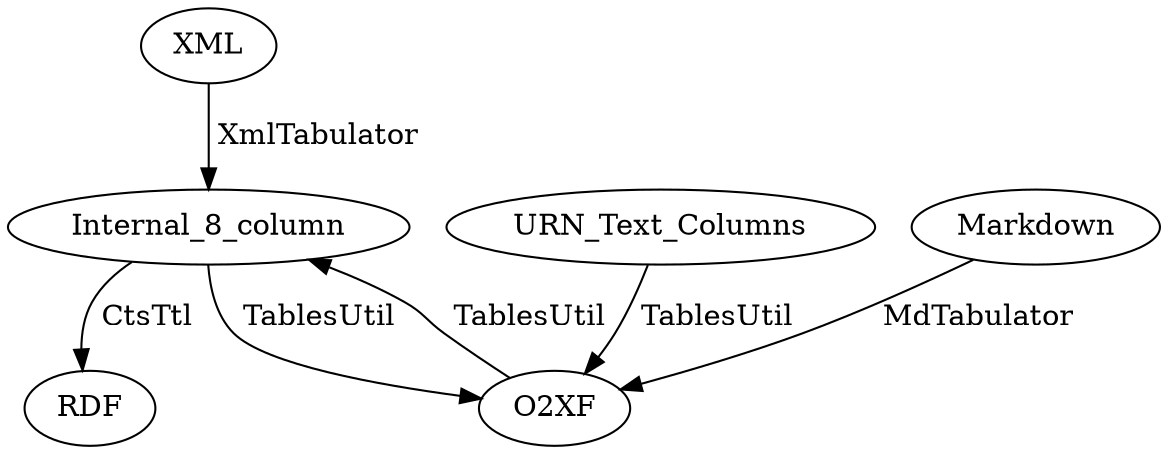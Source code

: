 strict digraph flow {
concentrate=true
XML->Internal_8_column [label=" XmlTabulator" ]
URN_Text_Columns->O2XF [label=" TablesUtil" ]
O2XF->Internal_8_column  [label=" TablesUtil" ]
Internal_8_column->O2XF [label=" TablesUtil" ]
Markdown->O2XF [label=" MdTabulator"]

Internal_8_column->RDF [label=" CtsTtl"]

}
